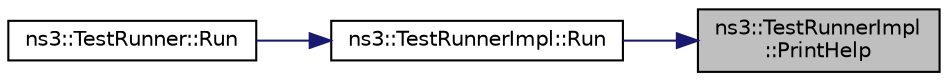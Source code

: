 digraph "ns3::TestRunnerImpl::PrintHelp"
{
 // LATEX_PDF_SIZE
  edge [fontname="Helvetica",fontsize="10",labelfontname="Helvetica",labelfontsize="10"];
  node [fontname="Helvetica",fontsize="10",shape=record];
  rankdir="RL";
  Node1 [label="ns3::TestRunnerImpl\l::PrintHelp",height=0.2,width=0.4,color="black", fillcolor="grey75", style="filled", fontcolor="black",tooltip="Print the help text."];
  Node1 -> Node2 [dir="back",color="midnightblue",fontsize="10",style="solid",fontname="Helvetica"];
  Node2 [label="ns3::TestRunnerImpl::Run",height=0.2,width=0.4,color="black", fillcolor="white", style="filled",URL="$classns3_1_1_test_runner_impl.html#aab866f90a3b2d8fa20dabded33e35012",tooltip="Run the requested suite of tests, according to the given command line arguments."];
  Node2 -> Node3 [dir="back",color="midnightblue",fontsize="10",style="solid",fontname="Helvetica"];
  Node3 [label="ns3::TestRunner::Run",height=0.2,width=0.4,color="black", fillcolor="white", style="filled",URL="$classns3_1_1_test_runner.html#ae581562d0c0d0525e7e0444451ef352c",tooltip="Run the requested suite of tests, according to the given command line arguments."];
}
